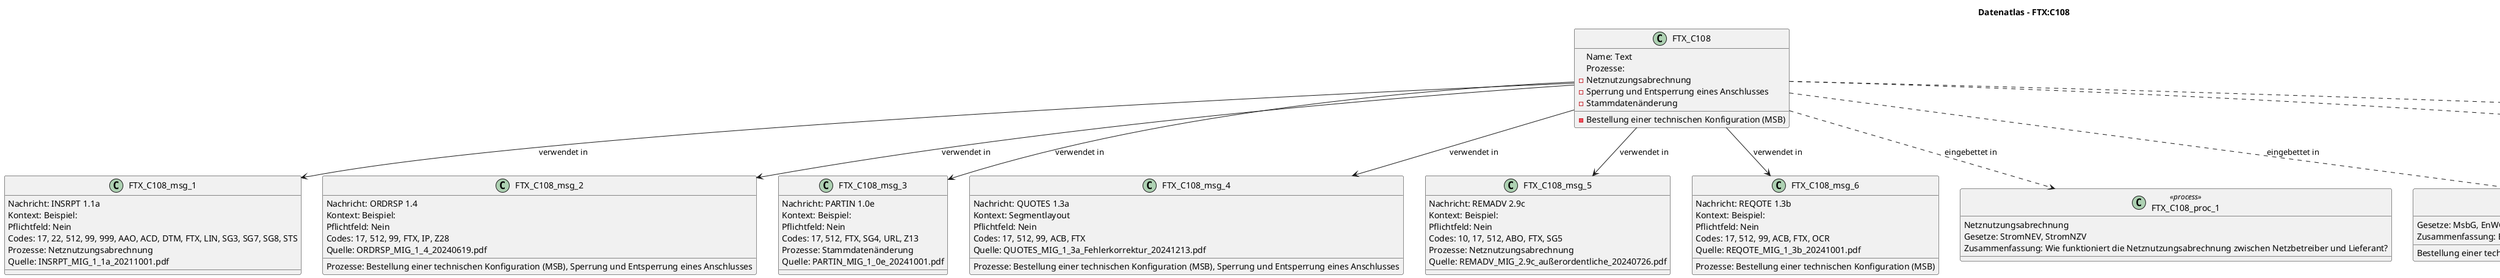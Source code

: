@startuml
title Datenatlas – FTX:C108
class FTX_C108 {
  Name: Text
  Prozesse:
    - Netznutzungsabrechnung
    - Bestellung einer technischen Konfiguration (MSB)
    - Sperrung und Entsperrung eines Anschlusses
    - Stammdatenänderung
}
class FTX_C108_msg_1 {
  Nachricht: INSRPT 1.1a
  Kontext: Beispiel:
  Pflichtfeld: Nein
  Codes: 17, 22, 512, 99, 999, AAO, ACD, DTM, FTX, LIN, SG3, SG7, SG8, STS
  Prozesse: Netznutzungsabrechnung
  Quelle: INSRPT_MIG_1_1a_20211001.pdf
}
FTX_C108 --> FTX_C108_msg_1 : verwendet in
class FTX_C108_msg_2 {
  Nachricht: ORDRSP 1.4
  Kontext: Beispiel:
  Pflichtfeld: Nein
  Codes: 17, 512, 99, FTX, IP, Z28
  Prozesse: Bestellung einer technischen Konfiguration (MSB), Sperrung und Entsperrung eines Anschlusses
  Quelle: ORDRSP_MIG_1_4_20240619.pdf
}
FTX_C108 --> FTX_C108_msg_2 : verwendet in
class FTX_C108_msg_3 {
  Nachricht: PARTIN 1.0e
  Kontext: Beispiel:
  Pflichtfeld: Nein
  Codes: 17, 512, FTX, SG4, URL, Z13
  Prozesse: Stammdatenänderung
  Quelle: PARTIN_MIG_1_0e_20241001.pdf
}
FTX_C108 --> FTX_C108_msg_3 : verwendet in
class FTX_C108_msg_4 {
  Nachricht: QUOTES 1.3a
  Kontext: Segmentlayout
  Pflichtfeld: Nein
  Codes: 17, 512, 99, ACB, FTX
  Prozesse: Bestellung einer technischen Konfiguration (MSB), Sperrung und Entsperrung eines Anschlusses
  Quelle: QUOTES_MIG_1_3a_Fehlerkorrektur_20241213.pdf
}
FTX_C108 --> FTX_C108_msg_4 : verwendet in
class FTX_C108_msg_5 {
  Nachricht: REMADV 2.9c
  Kontext: Beispiel:
  Pflichtfeld: Nein
  Codes: 10, 17, 512, ABO, FTX, SG5
  Prozesse: Netznutzungsabrechnung
  Quelle: REMADV_MIG_2.9c_außerordentliche_20240726.pdf
}
FTX_C108 --> FTX_C108_msg_5 : verwendet in
class FTX_C108_msg_6 {
  Nachricht: REQOTE 1.3b
  Kontext: Beispiel:
  Pflichtfeld: Nein
  Codes: 17, 512, 99, ACB, FTX, OCR
  Prozesse: Bestellung einer technischen Konfiguration (MSB)
  Quelle: REQOTE_MIG_1_3b_20241001.pdf
}
FTX_C108 --> FTX_C108_msg_6 : verwendet in
class FTX_C108_proc_1 <<process>> {
  Netznutzungsabrechnung
  Gesetze: StromNEV, StromNZV
  Zusammenfassung: Wie funktioniert die Netznutzungsabrechnung zwischen Netzbetreiber und Lieferant?
}
FTX_C108 ..> FTX_C108_proc_1 : eingebettet in
class FTX_C108_proc_2 <<process>> {
  Bestellung einer technischen Konfiguration (MSB)
  Gesetze: MsbG, EnWG
  Zusammenfassung: Erläutere den Prozess zur Bestellung einer spezifischen technischen Konfiguration bei einem Messstellenbetreiber, beispielsweise für ein intelligentes Messsystem.
}
FTX_C108 ..> FTX_C108_proc_2 : eingebettet in
class FTX_C108_proc_3 <<process>> {
  Sperrung und Entsperrung eines Anschlusses
  Gesetze: StromGVV
  Zusammenfassung: Beschreibe den End-to-End-Prozess für die Sperrung und Wiederherstellung eines Netzanschlusses.
}
FTX_C108 ..> FTX_C108_proc_3 : eingebettet in
class FTX_C108_proc_4 <<process>> {
  Stammdatenänderung
  Zusammenfassung: Wie wird eine Stammdatenänderung an einer Marktlokation, wie z.B.
}
FTX_C108 ..> FTX_C108_proc_4 : eingebettet in
@enduml